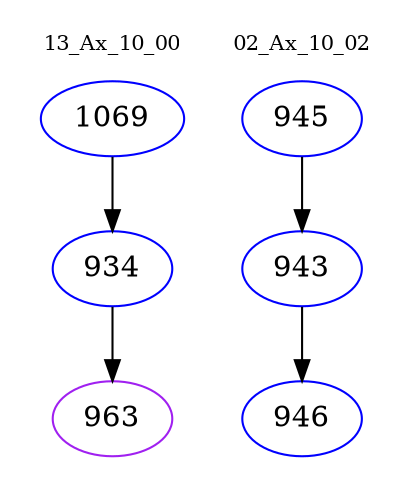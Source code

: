 digraph{
subgraph cluster_0 {
color = white
label = "13_Ax_10_00";
fontsize=10;
T0_1069 [label="1069", color="blue"]
T0_1069 -> T0_934 [color="black"]
T0_934 [label="934", color="blue"]
T0_934 -> T0_963 [color="black"]
T0_963 [label="963", color="purple"]
}
subgraph cluster_1 {
color = white
label = "02_Ax_10_02";
fontsize=10;
T1_945 [label="945", color="blue"]
T1_945 -> T1_943 [color="black"]
T1_943 [label="943", color="blue"]
T1_943 -> T1_946 [color="black"]
T1_946 [label="946", color="blue"]
}
}
